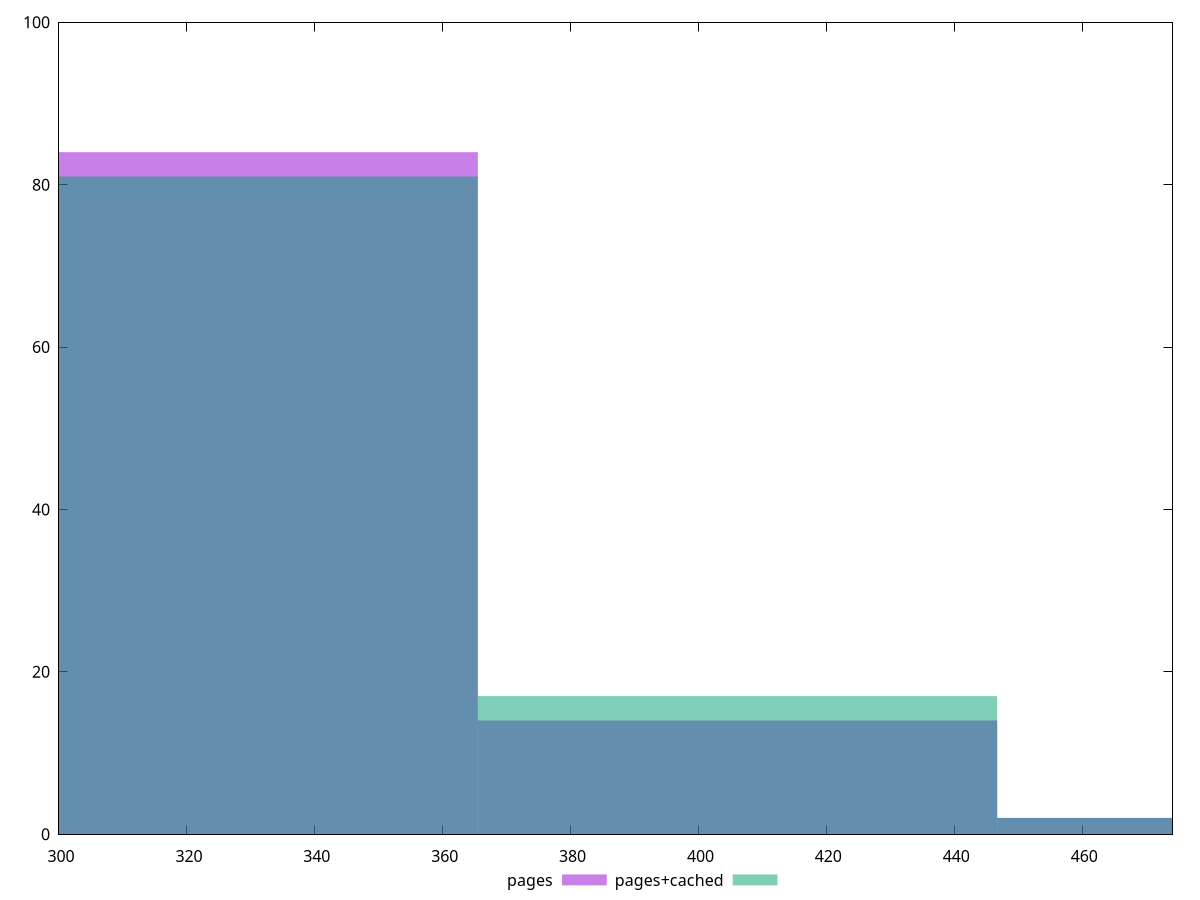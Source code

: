 reset

$pages <<EOF
324.8848581186211 84
406.1060726482764 14
487.3272871779316 2
EOF

$pagesCached <<EOF
406.1060726482764 17
324.8848581186211 81
487.3272871779316 2
EOF

set key outside below
set boxwidth 81.22121452965527
set xrange [300:474.13199999999995]
set yrange [0:100]
set trange [0:100]
set style fill transparent solid 0.5 noborder
set terminal svg size 640, 500 enhanced background rgb 'white'
set output "report_00013_2021-02-09T12-04-24.940Z/uses-rel-preconnect/comparison/histogram/0_vs_1.svg"

plot $pages title "pages" with boxes, \
     $pagesCached title "pages+cached" with boxes

reset
